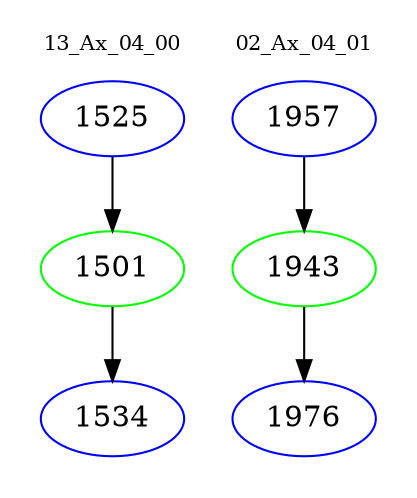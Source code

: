 digraph{
subgraph cluster_0 {
color = white
label = "13_Ax_04_00";
fontsize=10;
T0_1525 [label="1525", color="blue"]
T0_1525 -> T0_1501 [color="black"]
T0_1501 [label="1501", color="green"]
T0_1501 -> T0_1534 [color="black"]
T0_1534 [label="1534", color="blue"]
}
subgraph cluster_1 {
color = white
label = "02_Ax_04_01";
fontsize=10;
T1_1957 [label="1957", color="blue"]
T1_1957 -> T1_1943 [color="black"]
T1_1943 [label="1943", color="green"]
T1_1943 -> T1_1976 [color="black"]
T1_1976 [label="1976", color="blue"]
}
}
